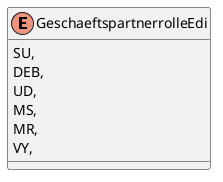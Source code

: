 @startuml
enum GeschaeftspartnerrolleEdi {
    SU,
    DEB,
    UD,
    MS,
    MR,
    VY,
}
@enduml
